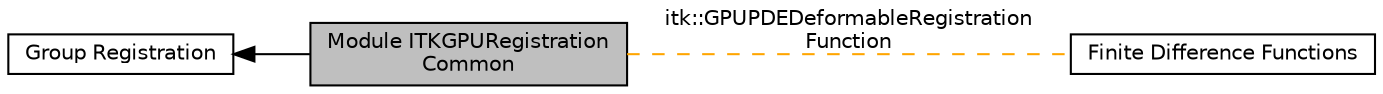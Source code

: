 digraph "Module ITKGPURegistrationCommon"
{
  edge [fontname="Helvetica",fontsize="10",labelfontname="Helvetica",labelfontsize="10"];
  node [fontname="Helvetica",fontsize="10",shape=box];
  rankdir=LR;
  Node3 [label="Finite Difference Functions",height=0.2,width=0.4,color="black", fillcolor="white", style="filled",URL="$group__FiniteDifferenceFunctions.html",tooltip=" "];
  Node2 [label="Group Registration",height=0.2,width=0.4,color="black", fillcolor="white", style="filled",URL="$group__Group-Registration.html",tooltip=" "];
  Node1 [label="Module ITKGPURegistration\lCommon",height=0.2,width=0.4,color="black", fillcolor="grey75", style="filled", fontcolor="black",tooltip=" "];
  Node2->Node1 [shape=plaintext, dir="back", style="solid"];
  Node1->Node3 [shape=plaintext, label="itk::GPUPDEDeformableRegistration\lFunction", color="orange", dir="none", style="dashed"];
}

